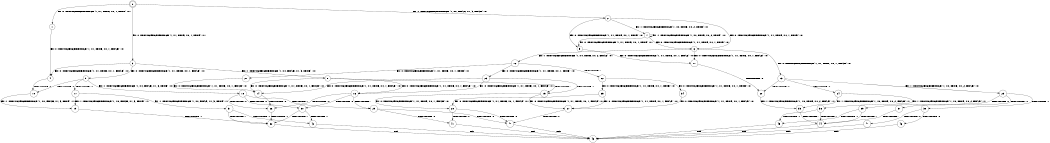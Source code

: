 digraph BCG {
size = "7, 10.5";
center = TRUE;
node [shape = circle];
0 [peripheries = 2];
0 -> 1 [label = "EX !0 !ATOMIC_EXCH_BRANCH (1, +1, TRUE, +0, 1, TRUE) !:0:"];
0 -> 2 [label = "EX !1 !ATOMIC_EXCH_BRANCH (1, +0, FALSE, +1, 3, FALSE) !:0:"];
0 -> 3 [label = "EX !0 !ATOMIC_EXCH_BRANCH (1, +1, TRUE, +0, 1, TRUE) !:0:"];
1 -> 4 [label = "EX !0 !ATOMIC_EXCH_BRANCH (1, +1, TRUE, +0, 1, FALSE) !:0:"];
2 -> 5 [label = "EX !0 !ATOMIC_EXCH_BRANCH (1, +1, TRUE, +0, 1, TRUE) !:0:"];
2 -> 6 [label = "EX !0 !ATOMIC_EXCH_BRANCH (1, +1, TRUE, +0, 1, TRUE) !:0:"];
2 -> 7 [label = "EX !1 !ATOMIC_EXCH_BRANCH (1, +0, TRUE, +0, 2, TRUE) !:0:"];
3 -> 4 [label = "EX !0 !ATOMIC_EXCH_BRANCH (1, +1, TRUE, +0, 1, FALSE) !:0:"];
3 -> 8 [label = "EX !1 !ATOMIC_EXCH_BRANCH (1, +0, FALSE, +1, 3, TRUE) !:0:"];
3 -> 9 [label = "EX !0 !ATOMIC_EXCH_BRANCH (1, +1, TRUE, +0, 1, FALSE) !:0:"];
4 -> 10 [label = "TERMINATE !0"];
5 -> 11 [label = "EX !0 !ATOMIC_EXCH_BRANCH (1, +1, TRUE, +0, 1, FALSE) !:0:"];
6 -> 11 [label = "EX !0 !ATOMIC_EXCH_BRANCH (1, +1, TRUE, +0, 1, FALSE) !:0:"];
6 -> 12 [label = "EX !1 !ATOMIC_EXCH_BRANCH (1, +0, TRUE, +0, 2, FALSE) !:0:"];
6 -> 13 [label = "EX !0 !ATOMIC_EXCH_BRANCH (1, +1, TRUE, +0, 1, FALSE) !:0:"];
7 -> 5 [label = "EX !0 !ATOMIC_EXCH_BRANCH (1, +1, TRUE, +0, 1, TRUE) !:0:"];
7 -> 6 [label = "EX !0 !ATOMIC_EXCH_BRANCH (1, +1, TRUE, +0, 1, TRUE) !:0:"];
7 -> 7 [label = "EX !1 !ATOMIC_EXCH_BRANCH (1, +0, TRUE, +0, 2, TRUE) !:0:"];
8 -> 14 [label = "EX !0 !ATOMIC_EXCH_BRANCH (1, +1, TRUE, +0, 1, FALSE) !:0:"];
8 -> 15 [label = "TERMINATE !1"];
8 -> 16 [label = "EX !0 !ATOMIC_EXCH_BRANCH (1, +1, TRUE, +0, 1, FALSE) !:0:"];
9 -> 10 [label = "TERMINATE !0"];
9 -> 17 [label = "TERMINATE !0"];
9 -> 18 [label = "EX !1 !ATOMIC_EXCH_BRANCH (1, +0, FALSE, +1, 3, TRUE) !:0:"];
10 -> 19 [label = "EX !1 !ATOMIC_EXCH_BRANCH (1, +0, FALSE, +1, 3, TRUE) !:1:"];
11 -> 20 [label = "TERMINATE !0"];
12 -> 21 [label = "EX !0 !ATOMIC_EXCH_BRANCH (1, +1, TRUE, +0, 1, TRUE) !:0:"];
12 -> 22 [label = "TERMINATE !1"];
12 -> 23 [label = "EX !0 !ATOMIC_EXCH_BRANCH (1, +1, TRUE, +0, 1, TRUE) !:0:"];
13 -> 20 [label = "TERMINATE !0"];
13 -> 24 [label = "TERMINATE !0"];
13 -> 25 [label = "EX !1 !ATOMIC_EXCH_BRANCH (1, +0, TRUE, +0, 2, FALSE) !:0:"];
14 -> 26 [label = "TERMINATE !0"];
15 -> 27 [label = "EX !0 !ATOMIC_EXCH_BRANCH (1, +1, TRUE, +0, 1, FALSE) !:0:"];
15 -> 28 [label = "EX !0 !ATOMIC_EXCH_BRANCH (1, +1, TRUE, +0, 1, FALSE) !:0:"];
16 -> 26 [label = "TERMINATE !0"];
16 -> 29 [label = "TERMINATE !1"];
16 -> 30 [label = "TERMINATE !0"];
17 -> 19 [label = "EX !1 !ATOMIC_EXCH_BRANCH (1, +0, FALSE, +1, 3, TRUE) !:1:"];
17 -> 31 [label = "EX !1 !ATOMIC_EXCH_BRANCH (1, +0, FALSE, +1, 3, TRUE) !:1:"];
18 -> 26 [label = "TERMINATE !0"];
18 -> 29 [label = "TERMINATE !1"];
18 -> 30 [label = "TERMINATE !0"];
19 -> 32 [label = "TERMINATE !1"];
20 -> 33 [label = "EX !1 !ATOMIC_EXCH_BRANCH (1, +0, TRUE, +0, 2, FALSE) !:1:"];
21 -> 14 [label = "EX !0 !ATOMIC_EXCH_BRANCH (1, +1, TRUE, +0, 1, FALSE) !:0:"];
22 -> 34 [label = "EX !0 !ATOMIC_EXCH_BRANCH (1, +1, TRUE, +0, 1, TRUE) !:0:"];
22 -> 35 [label = "EX !0 !ATOMIC_EXCH_BRANCH (1, +1, TRUE, +0, 1, TRUE) !:0:"];
23 -> 14 [label = "EX !0 !ATOMIC_EXCH_BRANCH (1, +1, TRUE, +0, 1, FALSE) !:0:"];
23 -> 15 [label = "TERMINATE !1"];
23 -> 16 [label = "EX !0 !ATOMIC_EXCH_BRANCH (1, +1, TRUE, +0, 1, FALSE) !:0:"];
24 -> 33 [label = "EX !1 !ATOMIC_EXCH_BRANCH (1, +0, TRUE, +0, 2, FALSE) !:1:"];
24 -> 36 [label = "EX !1 !ATOMIC_EXCH_BRANCH (1, +0, TRUE, +0, 2, FALSE) !:1:"];
25 -> 37 [label = "TERMINATE !0"];
25 -> 38 [label = "TERMINATE !1"];
25 -> 39 [label = "TERMINATE !0"];
26 -> 32 [label = "TERMINATE !1"];
27 -> 40 [label = "TERMINATE !0"];
28 -> 40 [label = "TERMINATE !0"];
28 -> 41 [label = "TERMINATE !0"];
29 -> 40 [label = "TERMINATE !0"];
29 -> 41 [label = "TERMINATE !0"];
30 -> 32 [label = "TERMINATE !1"];
30 -> 42 [label = "TERMINATE !1"];
31 -> 32 [label = "TERMINATE !1"];
31 -> 42 [label = "TERMINATE !1"];
32 -> 43 [label = "exit"];
33 -> 44 [label = "TERMINATE !1"];
34 -> 27 [label = "EX !0 !ATOMIC_EXCH_BRANCH (1, +1, TRUE, +0, 1, FALSE) !:0:"];
35 -> 27 [label = "EX !0 !ATOMIC_EXCH_BRANCH (1, +1, TRUE, +0, 1, FALSE) !:0:"];
35 -> 28 [label = "EX !0 !ATOMIC_EXCH_BRANCH (1, +1, TRUE, +0, 1, FALSE) !:0:"];
36 -> 44 [label = "TERMINATE !1"];
36 -> 45 [label = "TERMINATE !1"];
37 -> 44 [label = "TERMINATE !1"];
38 -> 46 [label = "TERMINATE !0"];
38 -> 47 [label = "TERMINATE !0"];
39 -> 44 [label = "TERMINATE !1"];
39 -> 45 [label = "TERMINATE !1"];
40 -> 43 [label = "exit"];
41 -> 43 [label = "exit"];
42 -> 43 [label = "exit"];
44 -> 43 [label = "exit"];
45 -> 43 [label = "exit"];
46 -> 43 [label = "exit"];
47 -> 43 [label = "exit"];
}
